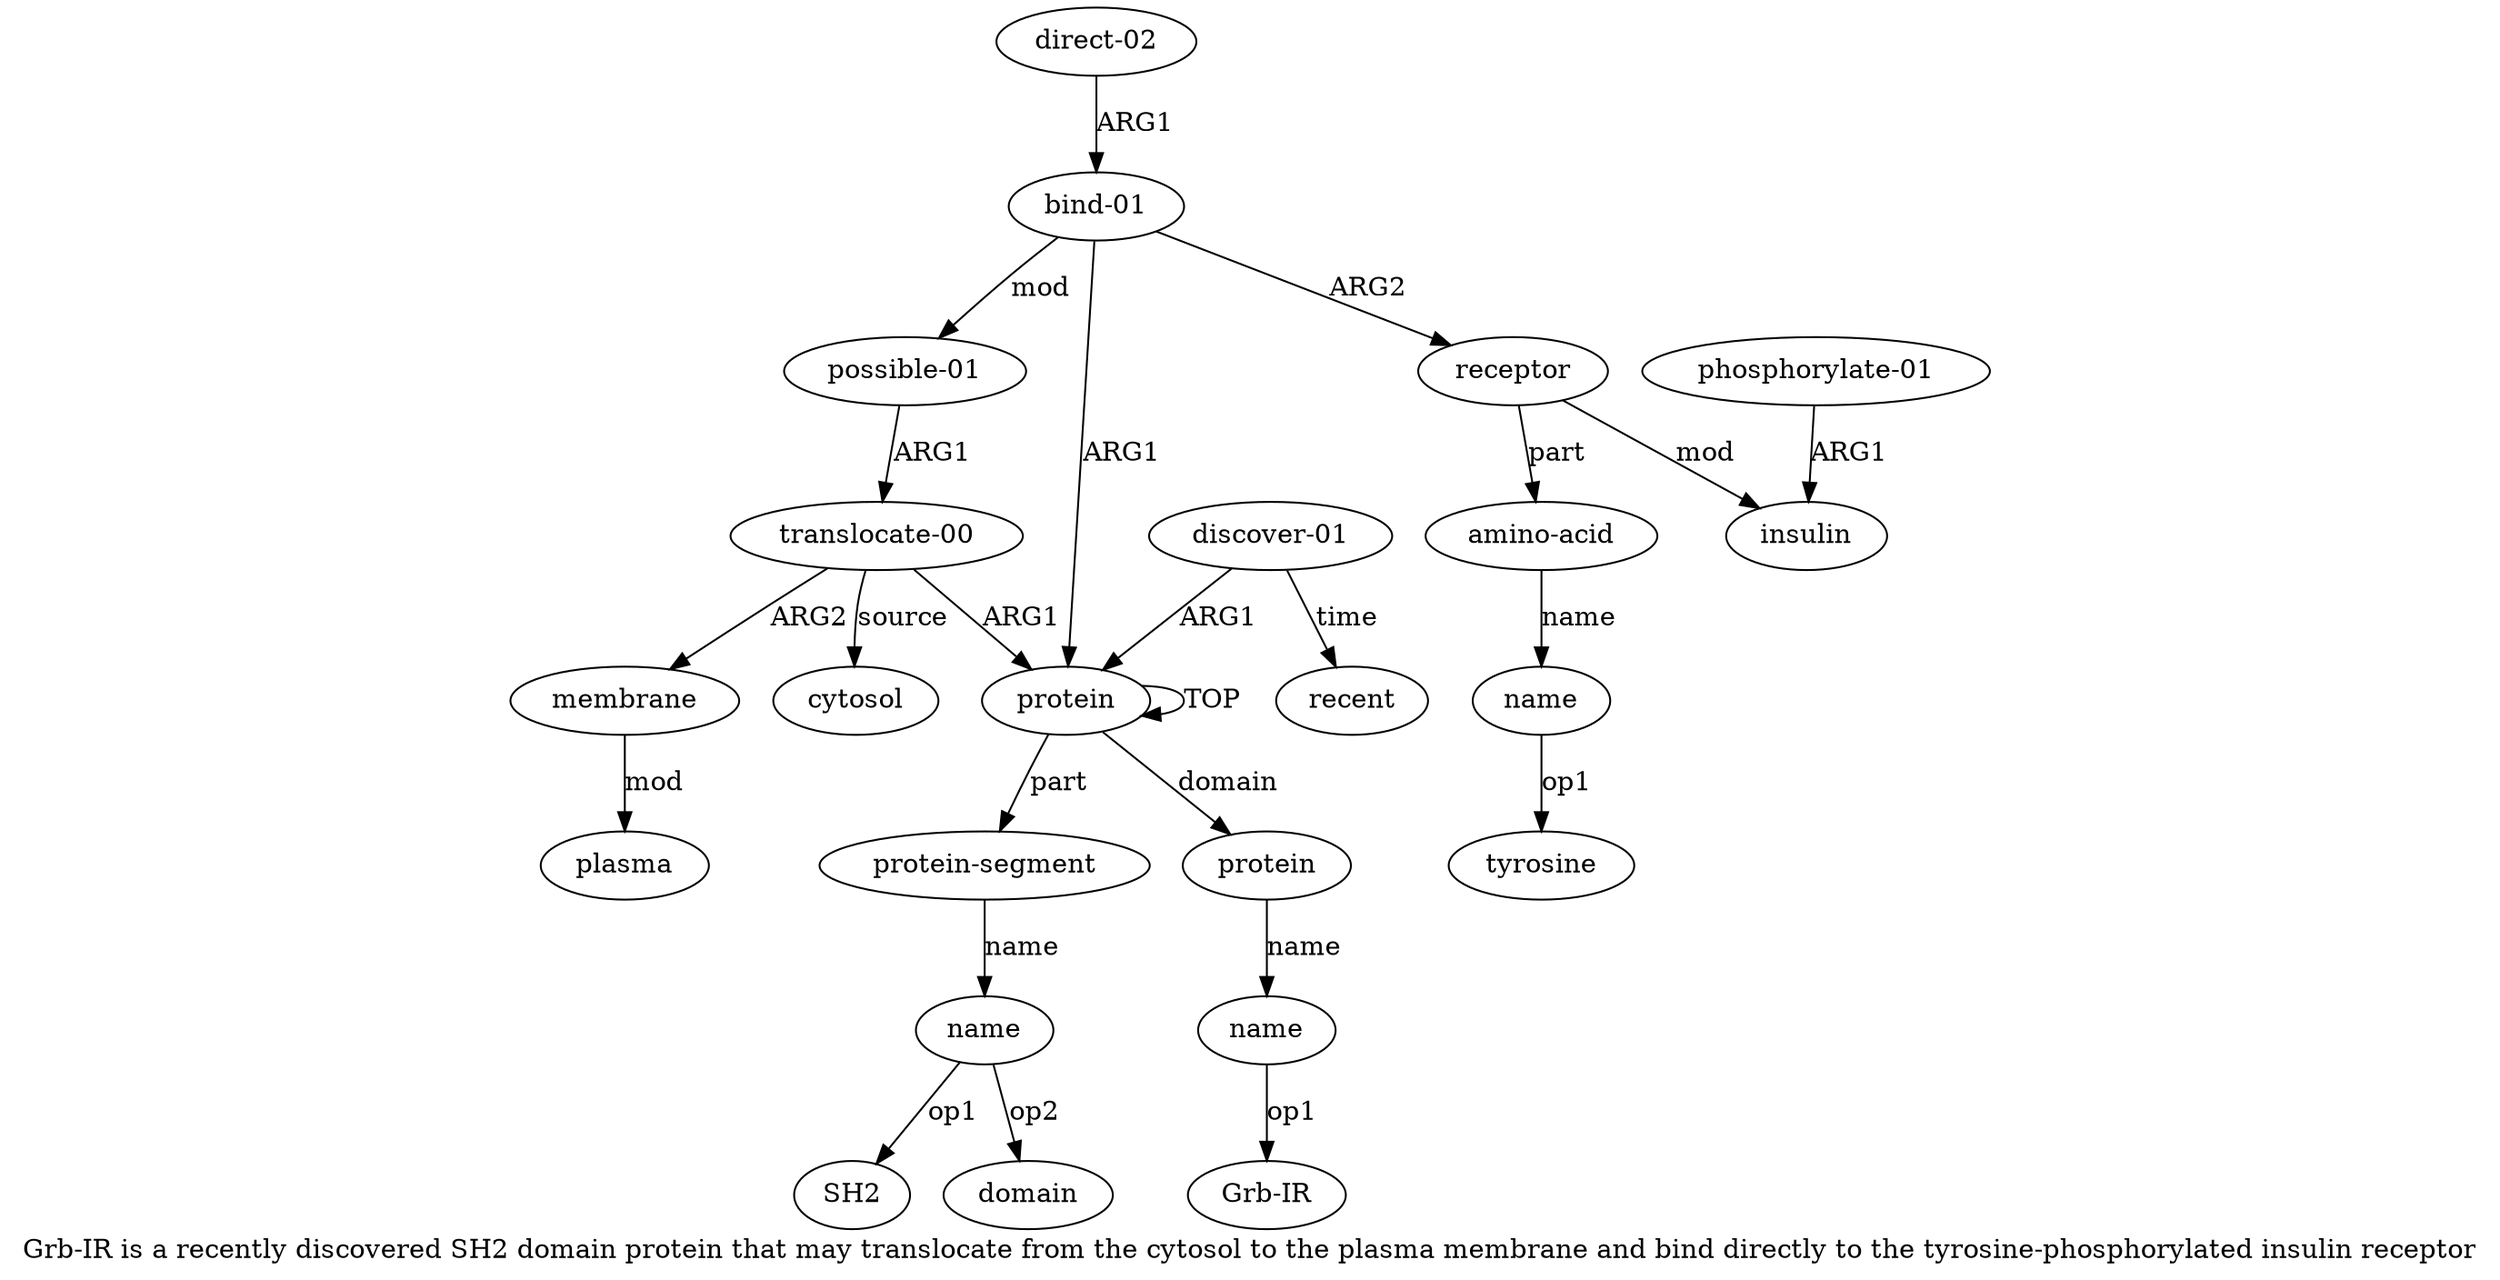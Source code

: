 digraph  {
	graph [label="Grb-IR is a recently discovered SH2 domain protein that may translocate from the cytosol to the plasma membrane and bind directly \
to the tyrosine-phosphorylated insulin receptor"];
	node [label="\N"];
	"a2 domain"	 [color=black,
		gold_ind=-1,
		gold_label=domain,
		label=domain,
		test_ind=-1,
		test_label=domain];
	"a2 SH2"	 [color=black,
		gold_ind=-1,
		gold_label=SH2,
		label=SH2,
		test_ind=-1,
		test_label=SH2];
	"a6 Grb-IR"	 [color=black,
		gold_ind=-1,
		gold_label="Grb-IR",
		label="Grb-IR",
		test_ind=-1,
		test_label="Grb-IR"];
	a15	 [color=black,
		gold_ind=15,
		gold_label="phosphorylate-01",
		label="phosphorylate-01",
		test_ind=15,
		test_label="phosphorylate-01"];
	a14	 [color=black,
		gold_ind=14,
		gold_label=insulin,
		label=insulin,
		test_ind=14,
		test_label=insulin];
	a15 -> a14 [key=0,
	color=black,
	gold_label=ARG1,
	label=ARG1,
	test_label=ARG1];
a17 [color=black,
	gold_ind=17,
	gold_label=name,
	label=name,
	test_ind=17,
	test_label=name];
"a17 tyrosine" [color=black,
	gold_ind=-1,
	gold_label=tyrosine,
	label=tyrosine,
	test_ind=-1,
	test_label=tyrosine];
a17 -> "a17 tyrosine" [key=0,
color=black,
gold_label=op1,
label=op1,
test_label=op1];
a16 [color=black,
gold_ind=16,
gold_label="amino-acid",
label="amino-acid",
test_ind=16,
test_label="amino-acid"];
a16 -> a17 [key=0,
color=black,
gold_label=name,
label=name,
test_label=name];
a11 [color=black,
gold_ind=11,
gold_label="possible-01",
label="possible-01",
test_ind=11,
test_label="possible-01"];
a7 [color=black,
gold_ind=7,
gold_label="translocate-00",
label="translocate-00",
test_ind=7,
test_label="translocate-00"];
a11 -> a7 [key=0,
color=black,
gold_label=ARG1,
label=ARG1,
test_label=ARG1];
a10 [color=black,
gold_ind=10,
gold_label=cytosol,
label=cytosol,
test_ind=10,
test_label=cytosol];
a13 [color=black,
gold_ind=13,
gold_label=receptor,
label=receptor,
test_ind=13,
test_label=receptor];
a13 -> a14 [key=0,
color=black,
gold_label=mod,
label=mod,
test_label=mod];
a13 -> a16 [key=0,
color=black,
gold_label=part,
label=part,
test_label=part];
a12 [color=black,
gold_ind=12,
gold_label="bind-01",
label="bind-01",
test_ind=12,
test_label="bind-01"];
a12 -> a11 [key=0,
color=black,
gold_label=mod,
label=mod,
test_label=mod];
a12 -> a13 [key=0,
color=black,
gold_label=ARG2,
label=ARG2,
test_label=ARG2];
a0 [color=black,
gold_ind=0,
gold_label=protein,
label=protein,
test_ind=0,
test_label=protein];
a12 -> a0 [key=0,
color=black,
gold_label=ARG1,
label=ARG1,
test_label=ARG1];
a18 [color=black,
gold_ind=18,
gold_label="direct-02",
label="direct-02",
test_ind=18,
test_label="direct-02"];
a18 -> a12 [key=0,
color=black,
gold_label=ARG1,
label=ARG1,
test_label=ARG1];
a1 [color=black,
gold_ind=1,
gold_label="protein-segment",
label="protein-segment",
test_ind=1,
test_label="protein-segment"];
a2 [color=black,
gold_ind=2,
gold_label=name,
label=name,
test_ind=2,
test_label=name];
a1 -> a2 [key=0,
color=black,
gold_label=name,
label=name,
test_label=name];
a0 -> a1 [key=0,
color=black,
gold_label=part,
label=part,
test_label=part];
a0 -> a0 [key=0,
color=black,
gold_label=TOP,
label=TOP,
test_label=TOP];
a5 [color=black,
gold_ind=5,
gold_label=protein,
label=protein,
test_ind=5,
test_label=protein];
a0 -> a5 [key=0,
color=black,
gold_label=domain,
label=domain,
test_label=domain];
a3 [color=black,
gold_ind=3,
gold_label="discover-01",
label="discover-01",
test_ind=3,
test_label="discover-01"];
a3 -> a0 [key=0,
color=black,
gold_label=ARG1,
label=ARG1,
test_label=ARG1];
a4 [color=black,
gold_ind=4,
gold_label=recent,
label=recent,
test_ind=4,
test_label=recent];
a3 -> a4 [key=0,
color=black,
gold_label=time,
label=time,
test_label=time];
a2 -> "a2 domain" [key=0,
color=black,
gold_label=op2,
label=op2,
test_label=op2];
a2 -> "a2 SH2" [key=0,
color=black,
gold_label=op1,
label=op1,
test_label=op1];
a6 [color=black,
gold_ind=6,
gold_label=name,
label=name,
test_ind=6,
test_label=name];
a5 -> a6 [key=0,
color=black,
gold_label=name,
label=name,
test_label=name];
a7 -> a10 [key=0,
color=black,
gold_label=source,
label=source,
test_label=source];
a7 -> a0 [key=0,
color=black,
gold_label=ARG1,
label=ARG1,
test_label=ARG1];
a8 [color=black,
gold_ind=8,
gold_label=membrane,
label=membrane,
test_ind=8,
test_label=membrane];
a7 -> a8 [key=0,
color=black,
gold_label=ARG2,
label=ARG2,
test_label=ARG2];
a6 -> "a6 Grb-IR" [key=0,
color=black,
gold_label=op1,
label=op1,
test_label=op1];
a9 [color=black,
gold_ind=9,
gold_label=plasma,
label=plasma,
test_ind=9,
test_label=plasma];
a8 -> a9 [key=0,
color=black,
gold_label=mod,
label=mod,
test_label=mod];
}
